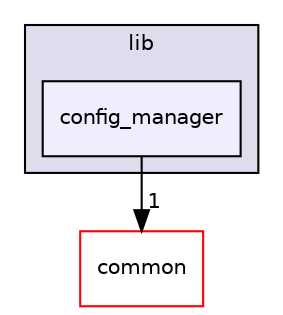 digraph "modules/perception/lib/config_manager" {
  compound=true
  node [ fontsize="10", fontname="Helvetica"];
  edge [ labelfontsize="10", labelfontname="Helvetica"];
  subgraph clusterdir_4c1a26545ee9c743bf92254028874005 {
    graph [ bgcolor="#ddddee", pencolor="black", label="lib" fontname="Helvetica", fontsize="10", URL="dir_4c1a26545ee9c743bf92254028874005.html"]
  dir_08038d31e93f07653c3ed74f14f2aca2 [shape=box, label="config_manager", style="filled", fillcolor="#eeeeff", pencolor="black", URL="dir_08038d31e93f07653c3ed74f14f2aca2.html"];
  }
  dir_9a5e51f49964887903df6eed98080585 [shape=box label="common" fillcolor="white" style="filled" color="red" URL="dir_9a5e51f49964887903df6eed98080585.html"];
  dir_08038d31e93f07653c3ed74f14f2aca2->dir_9a5e51f49964887903df6eed98080585 [headlabel="1", labeldistance=1.5 headhref="dir_000147_000050.html"];
}
